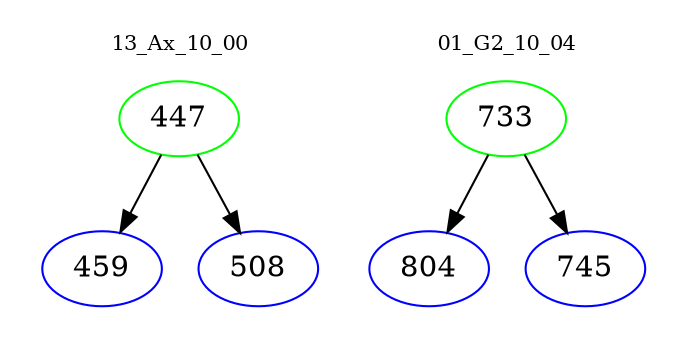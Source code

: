 digraph{
subgraph cluster_0 {
color = white
label = "13_Ax_10_00";
fontsize=10;
T0_447 [label="447", color="green"]
T0_447 -> T0_459 [color="black"]
T0_459 [label="459", color="blue"]
T0_447 -> T0_508 [color="black"]
T0_508 [label="508", color="blue"]
}
subgraph cluster_1 {
color = white
label = "01_G2_10_04";
fontsize=10;
T1_733 [label="733", color="green"]
T1_733 -> T1_804 [color="black"]
T1_804 [label="804", color="blue"]
T1_733 -> T1_745 [color="black"]
T1_745 [label="745", color="blue"]
}
}
